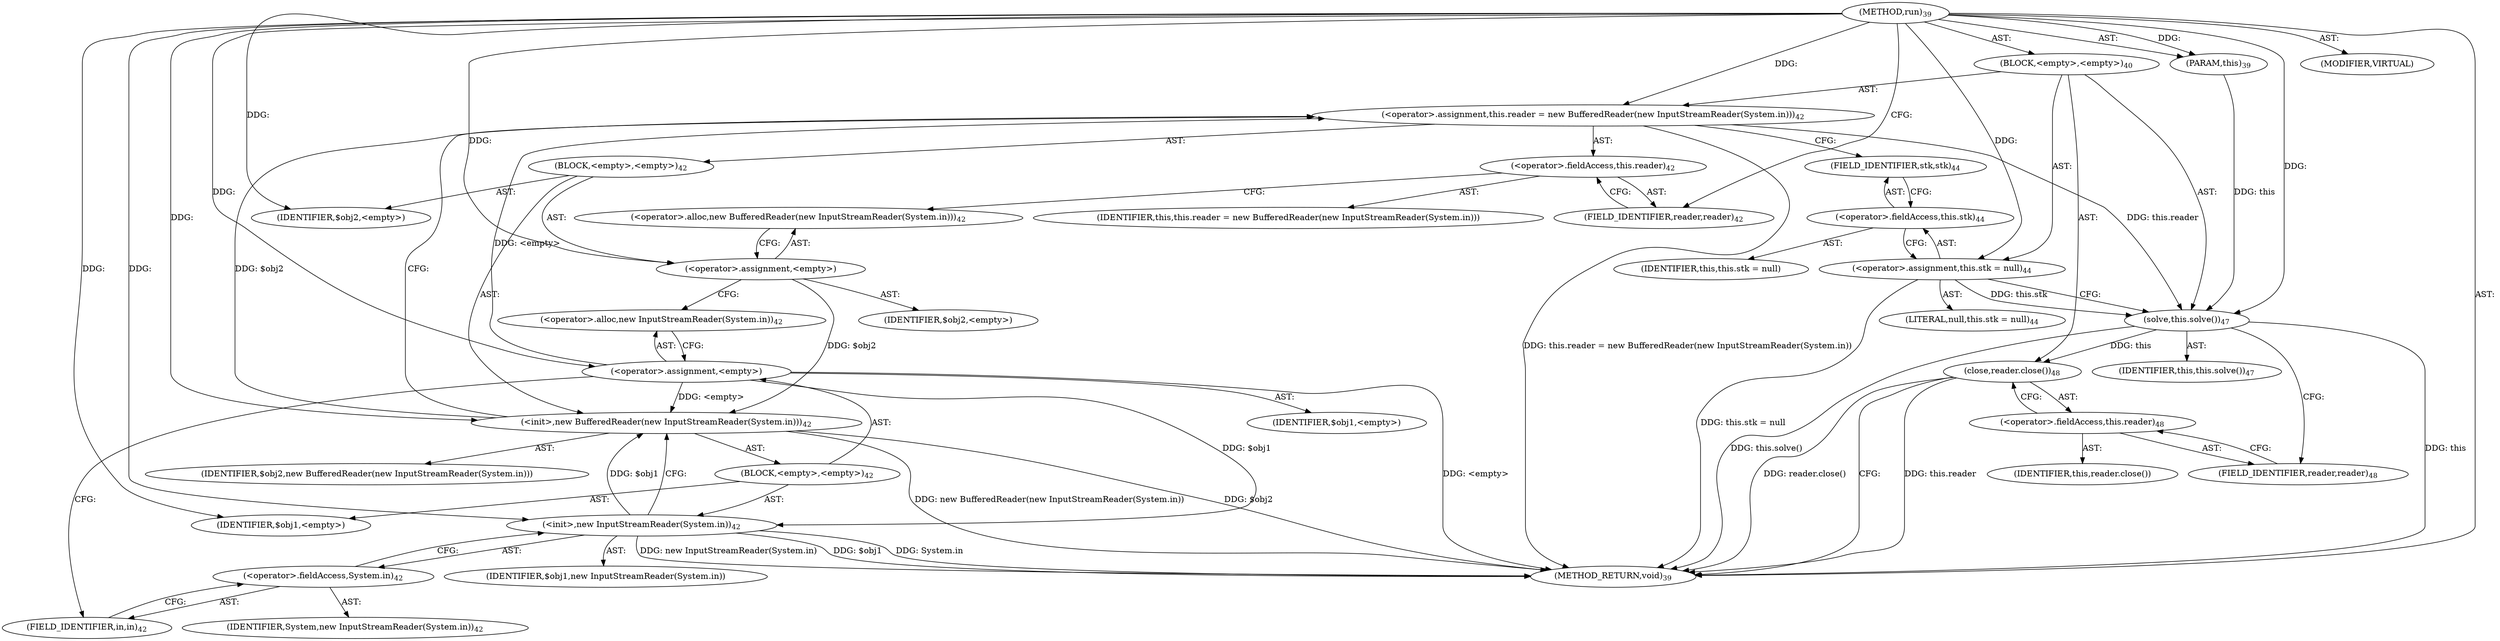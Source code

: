 digraph "run" {  
"150" [label = <(METHOD,run)<SUB>39</SUB>> ]
"9" [label = <(PARAM,this)<SUB>39</SUB>> ]
"151" [label = <(BLOCK,&lt;empty&gt;,&lt;empty&gt;)<SUB>40</SUB>> ]
"152" [label = <(&lt;operator&gt;.assignment,this.reader = new BufferedReader(new InputStreamReader(System.in)))<SUB>42</SUB>> ]
"153" [label = <(&lt;operator&gt;.fieldAccess,this.reader)<SUB>42</SUB>> ]
"154" [label = <(IDENTIFIER,this,this.reader = new BufferedReader(new InputStreamReader(System.in)))> ]
"155" [label = <(FIELD_IDENTIFIER,reader,reader)<SUB>42</SUB>> ]
"156" [label = <(BLOCK,&lt;empty&gt;,&lt;empty&gt;)<SUB>42</SUB>> ]
"157" [label = <(&lt;operator&gt;.assignment,&lt;empty&gt;)> ]
"158" [label = <(IDENTIFIER,$obj2,&lt;empty&gt;)> ]
"159" [label = <(&lt;operator&gt;.alloc,new BufferedReader(new InputStreamReader(System.in)))<SUB>42</SUB>> ]
"160" [label = <(&lt;init&gt;,new BufferedReader(new InputStreamReader(System.in)))<SUB>42</SUB>> ]
"161" [label = <(IDENTIFIER,$obj2,new BufferedReader(new InputStreamReader(System.in)))> ]
"162" [label = <(BLOCK,&lt;empty&gt;,&lt;empty&gt;)<SUB>42</SUB>> ]
"163" [label = <(&lt;operator&gt;.assignment,&lt;empty&gt;)> ]
"164" [label = <(IDENTIFIER,$obj1,&lt;empty&gt;)> ]
"165" [label = <(&lt;operator&gt;.alloc,new InputStreamReader(System.in))<SUB>42</SUB>> ]
"166" [label = <(&lt;init&gt;,new InputStreamReader(System.in))<SUB>42</SUB>> ]
"167" [label = <(IDENTIFIER,$obj1,new InputStreamReader(System.in))> ]
"168" [label = <(&lt;operator&gt;.fieldAccess,System.in)<SUB>42</SUB>> ]
"169" [label = <(IDENTIFIER,System,new InputStreamReader(System.in))<SUB>42</SUB>> ]
"170" [label = <(FIELD_IDENTIFIER,in,in)<SUB>42</SUB>> ]
"171" [label = <(IDENTIFIER,$obj1,&lt;empty&gt;)> ]
"172" [label = <(IDENTIFIER,$obj2,&lt;empty&gt;)> ]
"173" [label = <(&lt;operator&gt;.assignment,this.stk = null)<SUB>44</SUB>> ]
"174" [label = <(&lt;operator&gt;.fieldAccess,this.stk)<SUB>44</SUB>> ]
"175" [label = <(IDENTIFIER,this,this.stk = null)> ]
"176" [label = <(FIELD_IDENTIFIER,stk,stk)<SUB>44</SUB>> ]
"177" [label = <(LITERAL,null,this.stk = null)<SUB>44</SUB>> ]
"178" [label = <(solve,this.solve())<SUB>47</SUB>> ]
"8" [label = <(IDENTIFIER,this,this.solve())<SUB>47</SUB>> ]
"179" [label = <(close,reader.close())<SUB>48</SUB>> ]
"180" [label = <(&lt;operator&gt;.fieldAccess,this.reader)<SUB>48</SUB>> ]
"181" [label = <(IDENTIFIER,this,reader.close())> ]
"182" [label = <(FIELD_IDENTIFIER,reader,reader)<SUB>48</SUB>> ]
"183" [label = <(MODIFIER,VIRTUAL)> ]
"184" [label = <(METHOD_RETURN,void)<SUB>39</SUB>> ]
  "150" -> "9"  [ label = "AST: "] 
  "150" -> "151"  [ label = "AST: "] 
  "150" -> "183"  [ label = "AST: "] 
  "150" -> "184"  [ label = "AST: "] 
  "151" -> "152"  [ label = "AST: "] 
  "151" -> "173"  [ label = "AST: "] 
  "151" -> "178"  [ label = "AST: "] 
  "151" -> "179"  [ label = "AST: "] 
  "152" -> "153"  [ label = "AST: "] 
  "152" -> "156"  [ label = "AST: "] 
  "153" -> "154"  [ label = "AST: "] 
  "153" -> "155"  [ label = "AST: "] 
  "156" -> "157"  [ label = "AST: "] 
  "156" -> "160"  [ label = "AST: "] 
  "156" -> "172"  [ label = "AST: "] 
  "157" -> "158"  [ label = "AST: "] 
  "157" -> "159"  [ label = "AST: "] 
  "160" -> "161"  [ label = "AST: "] 
  "160" -> "162"  [ label = "AST: "] 
  "162" -> "163"  [ label = "AST: "] 
  "162" -> "166"  [ label = "AST: "] 
  "162" -> "171"  [ label = "AST: "] 
  "163" -> "164"  [ label = "AST: "] 
  "163" -> "165"  [ label = "AST: "] 
  "166" -> "167"  [ label = "AST: "] 
  "166" -> "168"  [ label = "AST: "] 
  "168" -> "169"  [ label = "AST: "] 
  "168" -> "170"  [ label = "AST: "] 
  "173" -> "174"  [ label = "AST: "] 
  "173" -> "177"  [ label = "AST: "] 
  "174" -> "175"  [ label = "AST: "] 
  "174" -> "176"  [ label = "AST: "] 
  "178" -> "8"  [ label = "AST: "] 
  "179" -> "180"  [ label = "AST: "] 
  "180" -> "181"  [ label = "AST: "] 
  "180" -> "182"  [ label = "AST: "] 
  "152" -> "176"  [ label = "CFG: "] 
  "173" -> "178"  [ label = "CFG: "] 
  "178" -> "182"  [ label = "CFG: "] 
  "179" -> "184"  [ label = "CFG: "] 
  "153" -> "159"  [ label = "CFG: "] 
  "174" -> "173"  [ label = "CFG: "] 
  "180" -> "179"  [ label = "CFG: "] 
  "155" -> "153"  [ label = "CFG: "] 
  "157" -> "165"  [ label = "CFG: "] 
  "160" -> "152"  [ label = "CFG: "] 
  "176" -> "174"  [ label = "CFG: "] 
  "182" -> "180"  [ label = "CFG: "] 
  "159" -> "157"  [ label = "CFG: "] 
  "163" -> "170"  [ label = "CFG: "] 
  "166" -> "160"  [ label = "CFG: "] 
  "165" -> "163"  [ label = "CFG: "] 
  "168" -> "166"  [ label = "CFG: "] 
  "170" -> "168"  [ label = "CFG: "] 
  "150" -> "155"  [ label = "CFG: "] 
  "160" -> "184"  [ label = "DDG: $obj2"] 
  "163" -> "184"  [ label = "DDG: &lt;empty&gt;"] 
  "166" -> "184"  [ label = "DDG: $obj1"] 
  "166" -> "184"  [ label = "DDG: System.in"] 
  "166" -> "184"  [ label = "DDG: new InputStreamReader(System.in)"] 
  "160" -> "184"  [ label = "DDG: new BufferedReader(new InputStreamReader(System.in))"] 
  "152" -> "184"  [ label = "DDG: this.reader = new BufferedReader(new InputStreamReader(System.in))"] 
  "173" -> "184"  [ label = "DDG: this.stk = null"] 
  "178" -> "184"  [ label = "DDG: this"] 
  "178" -> "184"  [ label = "DDG: this.solve()"] 
  "179" -> "184"  [ label = "DDG: this.reader"] 
  "179" -> "184"  [ label = "DDG: reader.close()"] 
  "150" -> "9"  [ label = "DDG: "] 
  "163" -> "152"  [ label = "DDG: &lt;empty&gt;"] 
  "160" -> "152"  [ label = "DDG: $obj2"] 
  "150" -> "152"  [ label = "DDG: "] 
  "150" -> "173"  [ label = "DDG: "] 
  "9" -> "178"  [ label = "DDG: this"] 
  "152" -> "178"  [ label = "DDG: this.reader"] 
  "173" -> "178"  [ label = "DDG: this.stk"] 
  "150" -> "178"  [ label = "DDG: "] 
  "178" -> "179"  [ label = "DDG: this"] 
  "150" -> "157"  [ label = "DDG: "] 
  "150" -> "172"  [ label = "DDG: "] 
  "157" -> "160"  [ label = "DDG: $obj2"] 
  "150" -> "160"  [ label = "DDG: "] 
  "163" -> "160"  [ label = "DDG: &lt;empty&gt;"] 
  "166" -> "160"  [ label = "DDG: $obj1"] 
  "150" -> "163"  [ label = "DDG: "] 
  "150" -> "171"  [ label = "DDG: "] 
  "163" -> "166"  [ label = "DDG: $obj1"] 
  "150" -> "166"  [ label = "DDG: "] 
}
